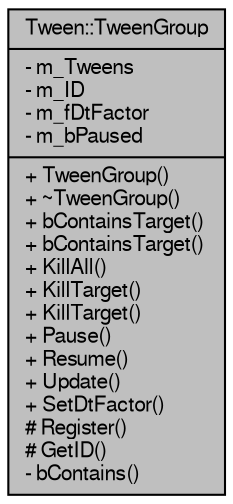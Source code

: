 digraph "Tween::TweenGroup"
{
  bgcolor="transparent";
  edge [fontname="FreeSans",fontsize="10",labelfontname="FreeSans",labelfontsize="10"];
  node [fontname="FreeSans",fontsize="10",shape=record];
  Node1 [label="{Tween::TweenGroup\n|- m_Tweens\l- m_ID\l- m_fDtFactor\l- m_bPaused\l|+ TweenGroup()\l+ ~TweenGroup()\l+ bContainsTarget()\l+ bContainsTarget()\l+ KillAll()\l+ KillTarget()\l+ KillTarget()\l+ Pause()\l+ Resume()\l+ Update()\l+ SetDtFactor()\l# Register()\l# GetID()\l- bContains()\l}",height=0.2,width=0.4,color="black", fillcolor="grey75", style="filled" fontcolor="black"];
}
